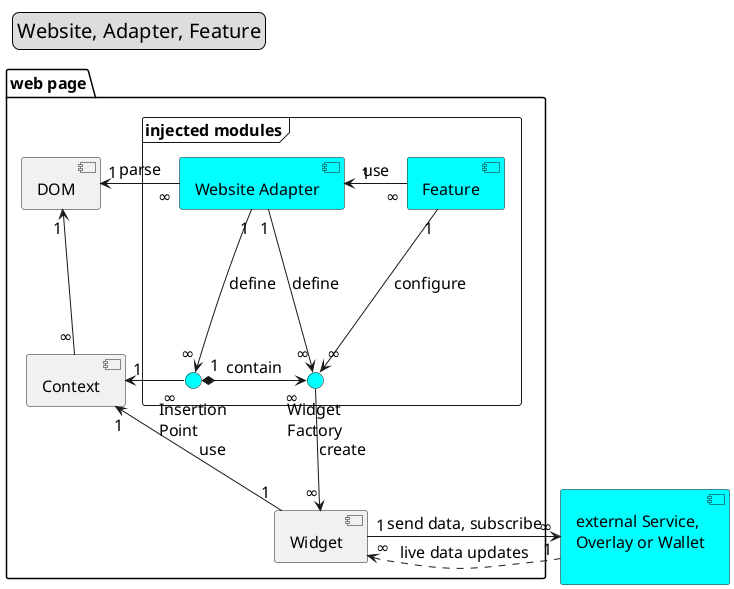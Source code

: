 @startuml "dapplet-extension"
skinparam componentStyle uml2
skinparam defaultFontSize 16
skinparam legendFontSize 20
skinparam linetype polylne

legend top left
Website, Adapter, Feature
end legend

component "external Service,\nOverlay or Wallet\n" as Service #cyan
package "web page" as Webpage {
    [DOM]
    [Widget]
    [Context]
    frame "injected modules" as injected {
        [Website Adapter] as Adapter #cyan
        [Feature] #cyan
        interface "Widget\nFactory" as widgetFactory #cyan
        interface "Insertion\nPoint" as insertionPoint #cyan
        
        Adapter "  &#8734;" -left-> "1  " DOM : \nparse
        Adapter "  1" <-right-- "  &#8734;" Feature : use
        Adapter "1" --> "&#8734;" widgetFactory : define
        Adapter "1" --down-> "&#8734;" insertionPoint : define 
        insertionPoint "1" *-right-> "&#8734;" widgetFactory : contain
        Context "1" <- "&#8734;" insertionPoint
        Feature "1" ---> "&#8734;" widgetFactory : configure
        widgetFactory --> "&#8734;" Widget : create
        Context "1" <-- "1" Widget : use
        DOM "1" <-- "&#8734;" Context
        
        Widget "&#8734;" <. "1" Service : live data updates
        Widget "1" -> "&#8734;" Service : send data, subscribe
    }
}

@enduml